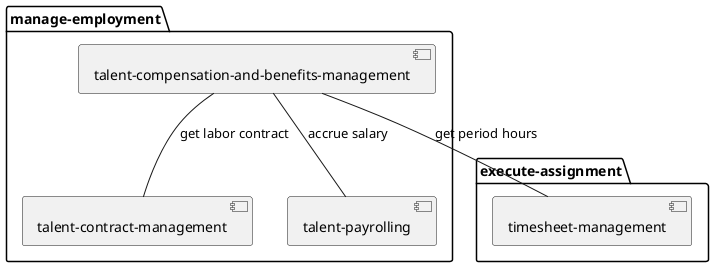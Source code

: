 @startuml


package "execute-assignment" as EA {
    [timesheet-management] as TSM
}

package "manage-employment" as ME {
    [talent-compensation-and-benefits-management] as TCBM

    [talent-contract-management] AS TCM
    [talent-payrolling] as TP


    TCBM -- TCM : get labor contract
    TCBM -- TP : accrue salary
    TCBM -- TSM : get period hours
}

@enduml
